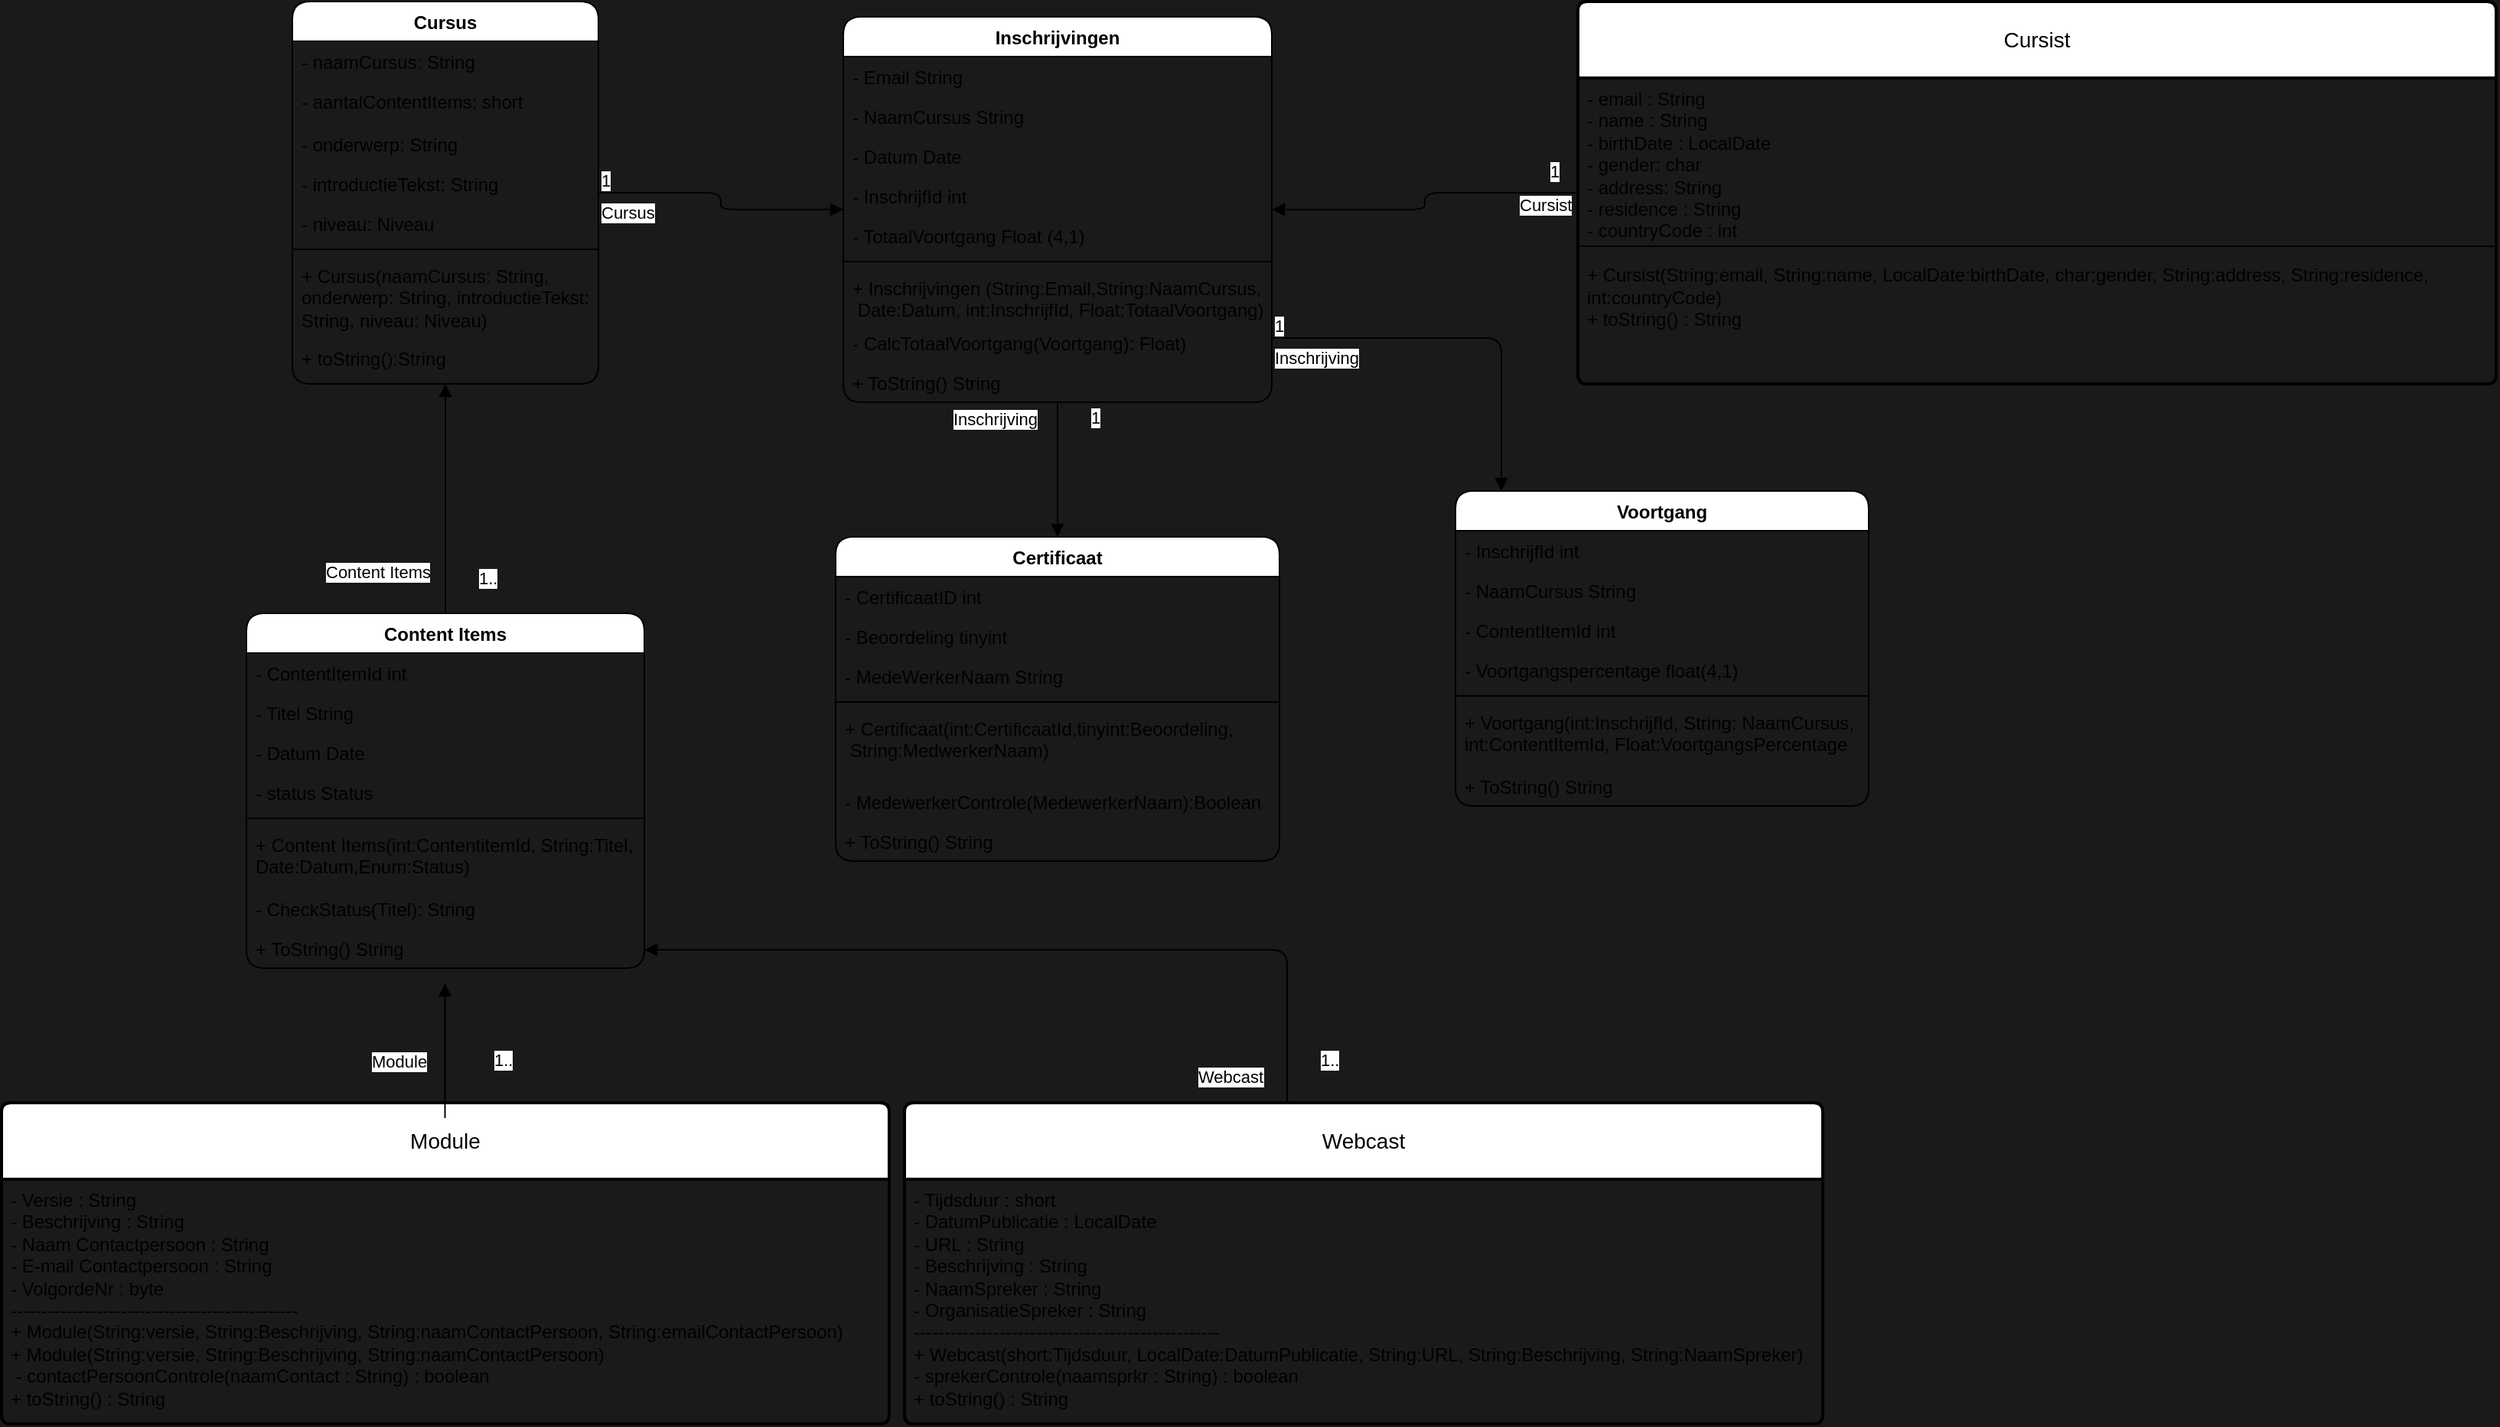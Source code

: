 <mxfile version="22.1.2" type="device">
  <diagram name="Page-1" id="VRsa5ym9e6WJD6NFvYHD">
    <mxGraphModel dx="2049" dy="1206" grid="1" gridSize="10" guides="1" tooltips="1" connect="1" arrows="1" fold="1" page="1" pageScale="1" pageWidth="850" pageHeight="1100" background="#1A1A1A" math="0" shadow="0">
      <root>
        <mxCell id="0" />
        <mxCell id="1" parent="0" />
        <mxCell id="bp6tyIvhFMyHstw4IXa1-1" value="Certificaat" style="swimlane;fontStyle=1;align=center;verticalAlign=top;childLayout=stackLayout;horizontal=1;startSize=26;horizontalStack=0;resizeParent=1;resizeParentMax=0;resizeLast=0;collapsible=1;marginBottom=0;whiteSpace=wrap;html=1;rounded=1;" parent="1" vertex="1">
          <mxGeometry x="555" y="390" width="290" height="212" as="geometry" />
        </mxCell>
        <mxCell id="bp6tyIvhFMyHstw4IXa1-2" value="- CertificaatID int" style="text;strokeColor=none;fillColor=none;align=left;verticalAlign=top;spacingLeft=4;spacingRight=4;overflow=hidden;rotatable=0;points=[[0,0.5],[1,0.5]];portConstraint=eastwest;whiteSpace=wrap;html=1;rounded=1;" parent="bp6tyIvhFMyHstw4IXa1-1" vertex="1">
          <mxGeometry y="26" width="290" height="26" as="geometry" />
        </mxCell>
        <mxCell id="bp6tyIvhFMyHstw4IXa1-5" value="- Beoordeling tinyint" style="text;strokeColor=none;fillColor=none;align=left;verticalAlign=top;spacingLeft=4;spacingRight=4;overflow=hidden;rotatable=0;points=[[0,0.5],[1,0.5]];portConstraint=eastwest;whiteSpace=wrap;html=1;rounded=1;" parent="bp6tyIvhFMyHstw4IXa1-1" vertex="1">
          <mxGeometry y="52" width="290" height="26" as="geometry" />
        </mxCell>
        <mxCell id="bp6tyIvhFMyHstw4IXa1-6" value="- MedeWerkerNaam String" style="text;strokeColor=none;fillColor=none;align=left;verticalAlign=top;spacingLeft=4;spacingRight=4;overflow=hidden;rotatable=0;points=[[0,0.5],[1,0.5]];portConstraint=eastwest;whiteSpace=wrap;html=1;rounded=1;" parent="bp6tyIvhFMyHstw4IXa1-1" vertex="1">
          <mxGeometry y="78" width="290" height="26" as="geometry" />
        </mxCell>
        <mxCell id="bp6tyIvhFMyHstw4IXa1-3" value="" style="line;strokeWidth=1;fillColor=none;align=left;verticalAlign=middle;spacingTop=-1;spacingLeft=3;spacingRight=3;rotatable=0;labelPosition=right;points=[];portConstraint=eastwest;strokeColor=inherit;rounded=1;" parent="bp6tyIvhFMyHstw4IXa1-1" vertex="1">
          <mxGeometry y="104" width="290" height="8" as="geometry" />
        </mxCell>
        <mxCell id="bp6tyIvhFMyHstw4IXa1-4" value="+ Certificaat(int:CertificaatId,tinyint:Beoordeling,&lt;br&gt;&amp;nbsp;String:MedwerkerNaam)" style="text;strokeColor=none;fillColor=none;align=left;verticalAlign=top;spacingLeft=4;spacingRight=4;overflow=hidden;rotatable=0;points=[[0,0.5],[1,0.5]];portConstraint=eastwest;whiteSpace=wrap;html=1;rounded=1;" parent="bp6tyIvhFMyHstw4IXa1-1" vertex="1">
          <mxGeometry y="112" width="290" height="48" as="geometry" />
        </mxCell>
        <mxCell id="bp6tyIvhFMyHstw4IXa1-7" value="- MedewerkerControle(MedewerkerNaam):Boolean" style="text;strokeColor=none;fillColor=none;align=left;verticalAlign=top;spacingLeft=4;spacingRight=4;overflow=hidden;rotatable=0;points=[[0,0.5],[1,0.5]];portConstraint=eastwest;whiteSpace=wrap;html=1;rounded=1;" parent="bp6tyIvhFMyHstw4IXa1-1" vertex="1">
          <mxGeometry y="160" width="290" height="26" as="geometry" />
        </mxCell>
        <mxCell id="bp6tyIvhFMyHstw4IXa1-8" value="+ ToString() String" style="text;strokeColor=none;fillColor=none;align=left;verticalAlign=top;spacingLeft=4;spacingRight=4;overflow=hidden;rotatable=0;points=[[0,0.5],[1,0.5]];portConstraint=eastwest;whiteSpace=wrap;html=1;rounded=1;" parent="bp6tyIvhFMyHstw4IXa1-1" vertex="1">
          <mxGeometry y="186" width="290" height="26" as="geometry" />
        </mxCell>
        <mxCell id="bp6tyIvhFMyHstw4IXa1-9" value="Inschrijvingen" style="swimlane;fontStyle=1;align=center;verticalAlign=top;childLayout=stackLayout;horizontal=1;startSize=26;horizontalStack=0;resizeParent=1;resizeParentMax=0;resizeLast=0;collapsible=1;marginBottom=0;whiteSpace=wrap;html=1;rounded=1;" parent="1" vertex="1">
          <mxGeometry x="560" y="50" width="280" height="252" as="geometry" />
        </mxCell>
        <mxCell id="bp6tyIvhFMyHstw4IXa1-10" value="- Email String" style="text;strokeColor=none;fillColor=none;align=left;verticalAlign=top;spacingLeft=4;spacingRight=4;overflow=hidden;rotatable=0;points=[[0,0.5],[1,0.5]];portConstraint=eastwest;whiteSpace=wrap;html=1;rounded=1;" parent="bp6tyIvhFMyHstw4IXa1-9" vertex="1">
          <mxGeometry y="26" width="280" height="26" as="geometry" />
        </mxCell>
        <mxCell id="bp6tyIvhFMyHstw4IXa1-13" value="- NaamCursus String" style="text;strokeColor=none;fillColor=none;align=left;verticalAlign=top;spacingLeft=4;spacingRight=4;overflow=hidden;rotatable=0;points=[[0,0.5],[1,0.5]];portConstraint=eastwest;whiteSpace=wrap;html=1;rounded=1;" parent="bp6tyIvhFMyHstw4IXa1-9" vertex="1">
          <mxGeometry y="52" width="280" height="26" as="geometry" />
        </mxCell>
        <mxCell id="bp6tyIvhFMyHstw4IXa1-14" value="- Datum Date" style="text;strokeColor=none;fillColor=none;align=left;verticalAlign=top;spacingLeft=4;spacingRight=4;overflow=hidden;rotatable=0;points=[[0,0.5],[1,0.5]];portConstraint=eastwest;whiteSpace=wrap;html=1;rounded=1;" parent="bp6tyIvhFMyHstw4IXa1-9" vertex="1">
          <mxGeometry y="78" width="280" height="26" as="geometry" />
        </mxCell>
        <mxCell id="bp6tyIvhFMyHstw4IXa1-15" value="- InschrijfId int&amp;nbsp;" style="text;strokeColor=none;fillColor=none;align=left;verticalAlign=top;spacingLeft=4;spacingRight=4;overflow=hidden;rotatable=0;points=[[0,0.5],[1,0.5]];portConstraint=eastwest;whiteSpace=wrap;html=1;rounded=1;" parent="bp6tyIvhFMyHstw4IXa1-9" vertex="1">
          <mxGeometry y="104" width="280" height="26" as="geometry" />
        </mxCell>
        <mxCell id="bp6tyIvhFMyHstw4IXa1-16" value="- TotaalVoortgang Float (4,1)" style="text;strokeColor=none;fillColor=none;align=left;verticalAlign=top;spacingLeft=4;spacingRight=4;overflow=hidden;rotatable=0;points=[[0,0.5],[1,0.5]];portConstraint=eastwest;whiteSpace=wrap;html=1;rounded=1;" parent="bp6tyIvhFMyHstw4IXa1-9" vertex="1">
          <mxGeometry y="130" width="280" height="26" as="geometry" />
        </mxCell>
        <mxCell id="bp6tyIvhFMyHstw4IXa1-11" value="" style="line;strokeWidth=1;fillColor=none;align=left;verticalAlign=middle;spacingTop=-1;spacingLeft=3;spacingRight=3;rotatable=0;labelPosition=right;points=[];portConstraint=eastwest;strokeColor=inherit;rounded=1;" parent="bp6tyIvhFMyHstw4IXa1-9" vertex="1">
          <mxGeometry y="156" width="280" height="8" as="geometry" />
        </mxCell>
        <mxCell id="bp6tyIvhFMyHstw4IXa1-12" value="+ Inschrijvingen (String:Email,String:NaamCursus,&lt;br&gt;&amp;nbsp;Date:Datum, int:InschrijfId, Float:TotaalVoortgang)" style="text;strokeColor=none;fillColor=none;align=left;verticalAlign=top;spacingLeft=4;spacingRight=4;overflow=hidden;rotatable=0;points=[[0,0.5],[1,0.5]];portConstraint=eastwest;whiteSpace=wrap;html=1;rounded=1;" parent="bp6tyIvhFMyHstw4IXa1-9" vertex="1">
          <mxGeometry y="164" width="280" height="36" as="geometry" />
        </mxCell>
        <mxCell id="bp6tyIvhFMyHstw4IXa1-17" value="- CalcTotaalVoortgang(Voortgang): Float)" style="text;strokeColor=none;fillColor=none;align=left;verticalAlign=top;spacingLeft=4;spacingRight=4;overflow=hidden;rotatable=0;points=[[0,0.5],[1,0.5]];portConstraint=eastwest;whiteSpace=wrap;html=1;rounded=1;" parent="bp6tyIvhFMyHstw4IXa1-9" vertex="1">
          <mxGeometry y="200" width="280" height="26" as="geometry" />
        </mxCell>
        <mxCell id="bp6tyIvhFMyHstw4IXa1-18" value="+ ToString() String" style="text;strokeColor=none;fillColor=none;align=left;verticalAlign=top;spacingLeft=4;spacingRight=4;overflow=hidden;rotatable=0;points=[[0,0.5],[1,0.5]];portConstraint=eastwest;whiteSpace=wrap;html=1;rounded=1;" parent="bp6tyIvhFMyHstw4IXa1-9" vertex="1">
          <mxGeometry y="226" width="280" height="26" as="geometry" />
        </mxCell>
        <mxCell id="bp6tyIvhFMyHstw4IXa1-20" value="Voortgang" style="swimlane;fontStyle=1;align=center;verticalAlign=top;childLayout=stackLayout;horizontal=1;startSize=26;horizontalStack=0;resizeParent=1;resizeParentMax=0;resizeLast=0;collapsible=1;marginBottom=0;whiteSpace=wrap;html=1;rounded=1;" parent="1" vertex="1">
          <mxGeometry x="960" y="360" width="270" height="206" as="geometry" />
        </mxCell>
        <mxCell id="bp6tyIvhFMyHstw4IXa1-21" value="- InschrijfId int" style="text;strokeColor=none;fillColor=none;align=left;verticalAlign=top;spacingLeft=4;spacingRight=4;overflow=hidden;rotatable=0;points=[[0,0.5],[1,0.5]];portConstraint=eastwest;whiteSpace=wrap;html=1;rounded=1;" parent="bp6tyIvhFMyHstw4IXa1-20" vertex="1">
          <mxGeometry y="26" width="270" height="26" as="geometry" />
        </mxCell>
        <mxCell id="bp6tyIvhFMyHstw4IXa1-24" value="- NaamCursus String" style="text;strokeColor=none;fillColor=none;align=left;verticalAlign=top;spacingLeft=4;spacingRight=4;overflow=hidden;rotatable=0;points=[[0,0.5],[1,0.5]];portConstraint=eastwest;whiteSpace=wrap;html=1;rounded=1;" parent="bp6tyIvhFMyHstw4IXa1-20" vertex="1">
          <mxGeometry y="52" width="270" height="26" as="geometry" />
        </mxCell>
        <mxCell id="bp6tyIvhFMyHstw4IXa1-25" value="- ContentItemId int" style="text;strokeColor=none;fillColor=none;align=left;verticalAlign=top;spacingLeft=4;spacingRight=4;overflow=hidden;rotatable=0;points=[[0,0.5],[1,0.5]];portConstraint=eastwest;whiteSpace=wrap;html=1;rounded=1;" parent="bp6tyIvhFMyHstw4IXa1-20" vertex="1">
          <mxGeometry y="78" width="270" height="26" as="geometry" />
        </mxCell>
        <mxCell id="bp6tyIvhFMyHstw4IXa1-26" value="- Voortgangspercentage float(4,1)" style="text;strokeColor=none;fillColor=none;align=left;verticalAlign=top;spacingLeft=4;spacingRight=4;overflow=hidden;rotatable=0;points=[[0,0.5],[1,0.5]];portConstraint=eastwest;whiteSpace=wrap;html=1;rounded=1;" parent="bp6tyIvhFMyHstw4IXa1-20" vertex="1">
          <mxGeometry y="104" width="270" height="26" as="geometry" />
        </mxCell>
        <mxCell id="bp6tyIvhFMyHstw4IXa1-22" value="" style="line;strokeWidth=1;fillColor=none;align=left;verticalAlign=middle;spacingTop=-1;spacingLeft=3;spacingRight=3;rotatable=0;labelPosition=right;points=[];portConstraint=eastwest;strokeColor=inherit;rounded=1;" parent="bp6tyIvhFMyHstw4IXa1-20" vertex="1">
          <mxGeometry y="130" width="270" height="8" as="geometry" />
        </mxCell>
        <mxCell id="bp6tyIvhFMyHstw4IXa1-23" value="+ Voortgang(int:InschrijfId, String: NaamCursus, int:ContentItemId, Float:VoortgangsPercentage" style="text;strokeColor=none;fillColor=none;align=left;verticalAlign=top;spacingLeft=4;spacingRight=4;overflow=hidden;rotatable=0;points=[[0,0.5],[1,0.5]];portConstraint=eastwest;whiteSpace=wrap;html=1;rounded=1;" parent="bp6tyIvhFMyHstw4IXa1-20" vertex="1">
          <mxGeometry y="138" width="270" height="42" as="geometry" />
        </mxCell>
        <mxCell id="bp6tyIvhFMyHstw4IXa1-27" value="+ ToString() String" style="text;strokeColor=none;fillColor=none;align=left;verticalAlign=top;spacingLeft=4;spacingRight=4;overflow=hidden;rotatable=0;points=[[0,0.5],[1,0.5]];portConstraint=eastwest;whiteSpace=wrap;html=1;rounded=1;" parent="bp6tyIvhFMyHstw4IXa1-20" vertex="1">
          <mxGeometry y="180" width="270" height="26" as="geometry" />
        </mxCell>
        <mxCell id="q3eAp9yXfM5Ob2Twd-14-1" value="Cursist" style="swimlane;childLayout=stackLayout;horizontal=1;startSize=50;horizontalStack=0;rounded=1;fontSize=14;fontStyle=0;strokeWidth=2;resizeParent=0;resizeLast=1;shadow=0;align=center;arcSize=4;whiteSpace=wrap;html=1;" vertex="1" parent="1">
          <mxGeometry x="1040" y="40" width="600" height="250" as="geometry" />
        </mxCell>
        <mxCell id="q3eAp9yXfM5Ob2Twd-14-2" value="" style="endArrow=none;html=1;rounded=1;" edge="1" parent="q3eAp9yXfM5Ob2Twd-14-1">
          <mxGeometry width="50" height="50" relative="1" as="geometry">
            <mxPoint y="160" as="sourcePoint" />
            <mxPoint x="600" y="160" as="targetPoint" />
          </mxGeometry>
        </mxCell>
        <mxCell id="q3eAp9yXfM5Ob2Twd-14-3" value="- email : String&lt;br&gt;- name : String&lt;br&gt;- birthDate : LocalDate&lt;br&gt;- gender: char&lt;br&gt;- address: String&lt;br&gt;- residence : String&lt;br&gt;- countryCode : int&amp;nbsp;&lt;br&gt;&lt;br&gt;+ Cursist(String:email, String:name, LocalDate:birthDate, char:gender, String:address, String:residence, &lt;br&gt;int:countryCode)&lt;br&gt;+ toString() : String" style="align=left;strokeColor=none;fillColor=none;spacingLeft=4;fontSize=12;verticalAlign=top;resizable=0;rotatable=0;part=1;html=1;rounded=1;" vertex="1" parent="q3eAp9yXfM5Ob2Twd-14-1">
          <mxGeometry y="50" width="600" height="200" as="geometry" />
        </mxCell>
        <mxCell id="q3eAp9yXfM5Ob2Twd-14-4" value="Module" style="swimlane;childLayout=stackLayout;horizontal=1;startSize=50;horizontalStack=0;rounded=1;fontSize=14;fontStyle=0;strokeWidth=2;resizeParent=0;resizeLast=1;shadow=0;align=center;arcSize=4;whiteSpace=wrap;html=1;" vertex="1" parent="1">
          <mxGeometry x="10" y="760" width="580" height="210" as="geometry" />
        </mxCell>
        <mxCell id="q3eAp9yXfM5Ob2Twd-14-5" value="- Versie : String&lt;br&gt;- Beschrijving : String&lt;br&gt;- Naam Contactpersoon : String&lt;br&gt;- E-mail Contactpersoon : String&lt;br&gt;- VolgordeNr : byte&amp;nbsp;&lt;br&gt;-----------------------------------------------&lt;br&gt;+ Module(String:versie, String:Beschrijving, String:naamContactPersoon, String:emailContactPersoon)&lt;br&gt;+ Module(String:versie, String:Beschrijving, String:naamContactPersoon)&lt;br style=&quot;border-color: var(--border-color);&quot;&gt;&amp;nbsp;- contactPersoonControle(naamContact : String) : boolean&lt;br&gt;+ toString() : String" style="align=left;strokeColor=none;fillColor=none;spacingLeft=4;fontSize=12;verticalAlign=top;resizable=0;rotatable=0;part=1;html=1;rounded=1;" vertex="1" parent="q3eAp9yXfM5Ob2Twd-14-4">
          <mxGeometry y="50" width="580" height="160" as="geometry" />
        </mxCell>
        <mxCell id="q3eAp9yXfM5Ob2Twd-14-6" value="Webcast" style="swimlane;childLayout=stackLayout;horizontal=1;startSize=50;horizontalStack=0;rounded=1;fontSize=14;fontStyle=0;strokeWidth=2;resizeParent=0;resizeLast=1;shadow=0;dashed=0;align=center;arcSize=4;whiteSpace=wrap;html=1;" vertex="1" parent="1">
          <mxGeometry x="600" y="760" width="600" height="210" as="geometry" />
        </mxCell>
        <mxCell id="q3eAp9yXfM5Ob2Twd-14-7" value="- Tijdsduur : short&lt;br&gt;- DatumPublicatie : LocalDate&lt;br&gt;- URL : String&lt;br&gt;- Beschrijving : String&lt;br&gt;- NaamSpreker : String&lt;br&gt;- OrganisatieSpreker : String&lt;br&gt;--------------------------------------------------&lt;br&gt;+ Webcast(short:Tijdsduur, LocalDate:DatumPublicatie, String:URL, String:Beschrijving, String:NaamSpreker)&lt;br&gt;- sprekerControle(naamsprkr : String) : boolean&lt;br&gt;+ toString() : String" style="align=left;strokeColor=none;fillColor=none;spacingLeft=4;fontSize=12;verticalAlign=top;resizable=0;rotatable=0;part=1;html=1;rounded=1;" vertex="1" parent="q3eAp9yXfM5Ob2Twd-14-6">
          <mxGeometry y="50" width="600" height="160" as="geometry" />
        </mxCell>
        <mxCell id="q3eAp9yXfM5Ob2Twd-14-8" value="Cursus" style="swimlane;fontStyle=1;align=center;verticalAlign=top;childLayout=stackLayout;horizontal=1;startSize=26;horizontalStack=0;resizeParent=1;resizeParentMax=0;resizeLast=0;collapsible=1;marginBottom=0;whiteSpace=wrap;html=1;rounded=1;" vertex="1" parent="1">
          <mxGeometry x="200" y="40" width="200" height="250" as="geometry" />
        </mxCell>
        <mxCell id="q3eAp9yXfM5Ob2Twd-14-9" value="- naamCursus: String" style="text;strokeColor=none;fillColor=none;align=left;verticalAlign=top;spacingLeft=4;spacingRight=4;overflow=hidden;rotatable=0;points=[[0,0.5],[1,0.5]];portConstraint=eastwest;whiteSpace=wrap;html=1;rounded=1;" vertex="1" parent="q3eAp9yXfM5Ob2Twd-14-8">
          <mxGeometry y="26" width="200" height="26" as="geometry" />
        </mxCell>
        <mxCell id="q3eAp9yXfM5Ob2Twd-14-10" value="- aantalContentItems: short" style="text;strokeColor=none;fillColor=none;align=left;verticalAlign=top;spacingLeft=4;spacingRight=4;overflow=hidden;rotatable=0;points=[[0,0.5],[1,0.5]];portConstraint=eastwest;whiteSpace=wrap;html=1;rounded=1;" vertex="1" parent="q3eAp9yXfM5Ob2Twd-14-8">
          <mxGeometry y="52" width="200" height="28" as="geometry" />
        </mxCell>
        <mxCell id="q3eAp9yXfM5Ob2Twd-14-11" value="- onderwerp: String" style="text;strokeColor=none;fillColor=none;align=left;verticalAlign=top;spacingLeft=4;spacingRight=4;overflow=hidden;rotatable=0;points=[[0,0.5],[1,0.5]];portConstraint=eastwest;whiteSpace=wrap;html=1;rounded=1;" vertex="1" parent="q3eAp9yXfM5Ob2Twd-14-8">
          <mxGeometry y="80" width="200" height="26" as="geometry" />
        </mxCell>
        <mxCell id="q3eAp9yXfM5Ob2Twd-14-12" value="- introductieTekst: String" style="text;strokeColor=none;fillColor=none;align=left;verticalAlign=top;spacingLeft=4;spacingRight=4;overflow=hidden;rotatable=0;points=[[0,0.5],[1,0.5]];portConstraint=eastwest;whiteSpace=wrap;html=1;rounded=1;" vertex="1" parent="q3eAp9yXfM5Ob2Twd-14-8">
          <mxGeometry y="106" width="200" height="26" as="geometry" />
        </mxCell>
        <mxCell id="q3eAp9yXfM5Ob2Twd-14-13" value="- niveau: Niveau" style="text;strokeColor=none;fillColor=none;align=left;verticalAlign=top;spacingLeft=4;spacingRight=4;overflow=hidden;rotatable=0;points=[[0,0.5],[1,0.5]];portConstraint=eastwest;whiteSpace=wrap;html=1;rounded=1;" vertex="1" parent="q3eAp9yXfM5Ob2Twd-14-8">
          <mxGeometry y="132" width="200" height="26" as="geometry" />
        </mxCell>
        <mxCell id="q3eAp9yXfM5Ob2Twd-14-14" value="" style="line;strokeWidth=1;fillColor=none;align=left;verticalAlign=middle;spacingTop=-1;spacingLeft=3;spacingRight=3;rotatable=0;labelPosition=right;points=[];portConstraint=eastwest;strokeColor=inherit;rounded=1;" vertex="1" parent="q3eAp9yXfM5Ob2Twd-14-8">
          <mxGeometry y="158" width="200" height="8" as="geometry" />
        </mxCell>
        <mxCell id="q3eAp9yXfM5Ob2Twd-14-15" value="+ Cursus(naamCursus: String, onderwerp: String, introductieTekst: String, niveau: Niveau)" style="text;strokeColor=none;fillColor=none;align=left;verticalAlign=top;spacingLeft=4;spacingRight=4;overflow=hidden;rotatable=0;points=[[0,0.5],[1,0.5]];portConstraint=eastwest;whiteSpace=wrap;html=1;rounded=1;" vertex="1" parent="q3eAp9yXfM5Ob2Twd-14-8">
          <mxGeometry y="166" width="200" height="54" as="geometry" />
        </mxCell>
        <mxCell id="q3eAp9yXfM5Ob2Twd-14-16" value="+ toString():String" style="text;strokeColor=none;fillColor=none;align=left;verticalAlign=top;spacingLeft=4;spacingRight=4;overflow=hidden;rotatable=0;points=[[0,0.5],[1,0.5]];portConstraint=eastwest;whiteSpace=wrap;html=1;rounded=1;" vertex="1" parent="q3eAp9yXfM5Ob2Twd-14-8">
          <mxGeometry y="220" width="200" height="30" as="geometry" />
        </mxCell>
        <mxCell id="q3eAp9yXfM5Ob2Twd-14-17" value="Content Items" style="swimlane;fontStyle=1;align=center;verticalAlign=top;childLayout=stackLayout;horizontal=1;startSize=26;horizontalStack=0;resizeParent=1;resizeParentMax=0;resizeLast=0;collapsible=1;marginBottom=0;whiteSpace=wrap;html=1;rounded=1;" vertex="1" parent="1">
          <mxGeometry x="170" y="440" width="260" height="232" as="geometry" />
        </mxCell>
        <mxCell id="q3eAp9yXfM5Ob2Twd-14-18" value="- ContentItemId int" style="text;strokeColor=none;fillColor=none;align=left;verticalAlign=top;spacingLeft=4;spacingRight=4;overflow=hidden;rotatable=0;points=[[0,0.5],[1,0.5]];portConstraint=eastwest;whiteSpace=wrap;html=1;rounded=1;" vertex="1" parent="q3eAp9yXfM5Ob2Twd-14-17">
          <mxGeometry y="26" width="260" height="26" as="geometry" />
        </mxCell>
        <mxCell id="q3eAp9yXfM5Ob2Twd-14-19" value="- Titel String" style="text;strokeColor=none;fillColor=none;align=left;verticalAlign=top;spacingLeft=4;spacingRight=4;overflow=hidden;rotatable=0;points=[[0,0.5],[1,0.5]];portConstraint=eastwest;whiteSpace=wrap;html=1;rounded=1;" vertex="1" parent="q3eAp9yXfM5Ob2Twd-14-17">
          <mxGeometry y="52" width="260" height="26" as="geometry" />
        </mxCell>
        <mxCell id="q3eAp9yXfM5Ob2Twd-14-21" value="- Datum Date" style="text;strokeColor=none;fillColor=none;align=left;verticalAlign=top;spacingLeft=4;spacingRight=4;overflow=hidden;rotatable=0;points=[[0,0.5],[1,0.5]];portConstraint=eastwest;whiteSpace=wrap;html=1;rounded=1;" vertex="1" parent="q3eAp9yXfM5Ob2Twd-14-17">
          <mxGeometry y="78" width="260" height="26" as="geometry" />
        </mxCell>
        <mxCell id="q3eAp9yXfM5Ob2Twd-14-22" value="- status Status" style="text;strokeColor=none;fillColor=none;align=left;verticalAlign=top;spacingLeft=4;spacingRight=4;overflow=hidden;rotatable=0;points=[[0,0.5],[1,0.5]];portConstraint=eastwest;whiteSpace=wrap;html=1;rounded=1;" vertex="1" parent="q3eAp9yXfM5Ob2Twd-14-17">
          <mxGeometry y="104" width="260" height="26" as="geometry" />
        </mxCell>
        <mxCell id="q3eAp9yXfM5Ob2Twd-14-23" value="" style="line;strokeWidth=1;fillColor=none;align=left;verticalAlign=middle;spacingTop=-1;spacingLeft=3;spacingRight=3;rotatable=0;labelPosition=right;points=[];portConstraint=eastwest;strokeColor=inherit;rounded=1;" vertex="1" parent="q3eAp9yXfM5Ob2Twd-14-17">
          <mxGeometry y="130" width="260" height="8" as="geometry" />
        </mxCell>
        <mxCell id="q3eAp9yXfM5Ob2Twd-14-24" value="+ Content Items(int:ContentitemId, String:Titel,&lt;br&gt;Date:Datum,Enum:Status)" style="text;strokeColor=none;fillColor=none;align=left;verticalAlign=top;spacingLeft=4;spacingRight=4;overflow=hidden;rotatable=0;points=[[0,0.5],[1,0.5]];portConstraint=eastwest;whiteSpace=wrap;html=1;rounded=1;" vertex="1" parent="q3eAp9yXfM5Ob2Twd-14-17">
          <mxGeometry y="138" width="260" height="42" as="geometry" />
        </mxCell>
        <mxCell id="q3eAp9yXfM5Ob2Twd-14-25" value="- CheckStatus(Titel): String" style="text;strokeColor=none;fillColor=none;align=left;verticalAlign=top;spacingLeft=4;spacingRight=4;overflow=hidden;rotatable=0;points=[[0,0.5],[1,0.5]];portConstraint=eastwest;whiteSpace=wrap;html=1;rounded=1;" vertex="1" parent="q3eAp9yXfM5Ob2Twd-14-17">
          <mxGeometry y="180" width="260" height="26" as="geometry" />
        </mxCell>
        <mxCell id="q3eAp9yXfM5Ob2Twd-14-26" value="+ ToString() String" style="text;strokeColor=none;fillColor=none;align=left;verticalAlign=top;spacingLeft=4;spacingRight=4;overflow=hidden;rotatable=0;points=[[0,0.5],[1,0.5]];portConstraint=eastwest;whiteSpace=wrap;html=1;rounded=1;" vertex="1" parent="q3eAp9yXfM5Ob2Twd-14-17">
          <mxGeometry y="206" width="260" height="26" as="geometry" />
        </mxCell>
        <mxCell id="q3eAp9yXfM5Ob2Twd-14-27" value="Module" style="endArrow=block;endFill=1;html=1;edgeStyle=orthogonalEdgeStyle;align=left;verticalAlign=top;rounded=1;" edge="1" parent="1">
          <mxGeometry x="0.136" y="50" relative="1" as="geometry">
            <mxPoint x="299.76" y="770" as="sourcePoint" />
            <mxPoint x="299.76" y="682" as="targetPoint" />
            <mxPoint as="offset" />
          </mxGeometry>
        </mxCell>
        <mxCell id="q3eAp9yXfM5Ob2Twd-14-28" value="1.." style="edgeLabel;resizable=0;html=1;align=left;verticalAlign=bottom;rounded=1;" connectable="0" vertex="1" parent="q3eAp9yXfM5Ob2Twd-14-27">
          <mxGeometry x="-1" relative="1" as="geometry">
            <mxPoint x="30" y="-30" as="offset" />
          </mxGeometry>
        </mxCell>
        <mxCell id="q3eAp9yXfM5Ob2Twd-14-29" value="Webcast" style="endArrow=block;endFill=1;html=1;edgeStyle=orthogonalEdgeStyle;align=left;verticalAlign=top;rounded=1;" edge="1" parent="1" source="q3eAp9yXfM5Ob2Twd-14-6" target="q3eAp9yXfM5Ob2Twd-14-17">
          <mxGeometry x="-0.882" y="60" relative="1" as="geometry">
            <mxPoint x="800" y="560" as="sourcePoint" />
            <mxPoint x="470" y="660" as="targetPoint" />
            <Array as="points">
              <mxPoint x="850" y="660" />
            </Array>
            <mxPoint as="offset" />
          </mxGeometry>
        </mxCell>
        <mxCell id="q3eAp9yXfM5Ob2Twd-14-30" value="1.." style="edgeLabel;resizable=0;html=1;align=left;verticalAlign=bottom;rounded=1;" connectable="0" vertex="1" parent="q3eAp9yXfM5Ob2Twd-14-29">
          <mxGeometry x="-1" relative="1" as="geometry">
            <mxPoint x="20" y="-20" as="offset" />
          </mxGeometry>
        </mxCell>
        <mxCell id="q3eAp9yXfM5Ob2Twd-14-31" value="Content Items" style="endArrow=block;endFill=1;html=1;edgeStyle=orthogonalEdgeStyle;align=left;verticalAlign=top;rounded=1;" edge="1" parent="1" source="q3eAp9yXfM5Ob2Twd-14-17" target="q3eAp9yXfM5Ob2Twd-14-8">
          <mxGeometry x="-0.467" y="80" relative="1" as="geometry">
            <mxPoint x="280" y="340" as="sourcePoint" />
            <mxPoint x="440" y="340" as="targetPoint" />
            <mxPoint as="offset" />
          </mxGeometry>
        </mxCell>
        <mxCell id="q3eAp9yXfM5Ob2Twd-14-32" value="1.." style="edgeLabel;resizable=0;html=1;align=left;verticalAlign=bottom;rounded=1;" connectable="0" vertex="1" parent="q3eAp9yXfM5Ob2Twd-14-31">
          <mxGeometry x="-1" relative="1" as="geometry">
            <mxPoint x="20" y="-15" as="offset" />
          </mxGeometry>
        </mxCell>
        <mxCell id="q3eAp9yXfM5Ob2Twd-14-33" value="Cursus" style="endArrow=block;endFill=1;html=1;edgeStyle=orthogonalEdgeStyle;align=left;verticalAlign=top;rounded=1;" edge="1" parent="1" source="q3eAp9yXfM5Ob2Twd-14-8" target="bp6tyIvhFMyHstw4IXa1-9">
          <mxGeometry x="-1" relative="1" as="geometry">
            <mxPoint x="400" y="175.76" as="sourcePoint" />
            <mxPoint x="560" y="175.76" as="targetPoint" />
          </mxGeometry>
        </mxCell>
        <mxCell id="q3eAp9yXfM5Ob2Twd-14-34" value="1" style="edgeLabel;resizable=0;html=1;align=left;verticalAlign=bottom;rounded=1;" connectable="0" vertex="1" parent="q3eAp9yXfM5Ob2Twd-14-33">
          <mxGeometry x="-1" relative="1" as="geometry" />
        </mxCell>
        <mxCell id="q3eAp9yXfM5Ob2Twd-14-35" value="Cursist" style="endArrow=block;endFill=1;html=1;edgeStyle=orthogonalEdgeStyle;align=left;verticalAlign=top;rounded=1;" edge="1" parent="1" source="q3eAp9yXfM5Ob2Twd-14-1" target="bp6tyIvhFMyHstw4IXa1-9">
          <mxGeometry x="-0.621" y="-5" relative="1" as="geometry">
            <mxPoint x="900" y="250" as="sourcePoint" />
            <mxPoint x="1060" y="250" as="targetPoint" />
            <mxPoint as="offset" />
          </mxGeometry>
        </mxCell>
        <mxCell id="q3eAp9yXfM5Ob2Twd-14-36" value="1" style="edgeLabel;resizable=0;html=1;align=left;verticalAlign=bottom;rounded=1;" connectable="0" vertex="1" parent="q3eAp9yXfM5Ob2Twd-14-35">
          <mxGeometry x="-1" relative="1" as="geometry">
            <mxPoint x="-20" y="-6" as="offset" />
          </mxGeometry>
        </mxCell>
        <mxCell id="q3eAp9yXfM5Ob2Twd-14-37" value="Inschrijving" style="endArrow=block;endFill=1;html=1;edgeStyle=orthogonalEdgeStyle;align=left;verticalAlign=top;rounded=1;" edge="1" parent="1" source="bp6tyIvhFMyHstw4IXa1-9" target="bp6tyIvhFMyHstw4IXa1-1">
          <mxGeometry x="-1" y="-70" relative="1" as="geometry">
            <mxPoint x="570" y="390" as="sourcePoint" />
            <mxPoint x="730" y="390" as="targetPoint" />
            <mxPoint y="-2" as="offset" />
          </mxGeometry>
        </mxCell>
        <mxCell id="q3eAp9yXfM5Ob2Twd-14-38" value="1" style="edgeLabel;resizable=0;html=1;align=left;verticalAlign=bottom;rounded=1;" connectable="0" vertex="1" parent="q3eAp9yXfM5Ob2Twd-14-37">
          <mxGeometry x="-1" relative="1" as="geometry">
            <mxPoint x="20" y="18" as="offset" />
          </mxGeometry>
        </mxCell>
        <mxCell id="q3eAp9yXfM5Ob2Twd-14-39" value="Inschrijving" style="endArrow=block;endFill=1;html=1;edgeStyle=orthogonalEdgeStyle;align=left;verticalAlign=top;rounded=1;" edge="1" parent="1" source="bp6tyIvhFMyHstw4IXa1-9" target="bp6tyIvhFMyHstw4IXa1-20">
          <mxGeometry x="-1" relative="1" as="geometry">
            <mxPoint x="900" y="390" as="sourcePoint" />
            <mxPoint x="1060" y="390" as="targetPoint" />
            <Array as="points">
              <mxPoint x="990" y="260" />
            </Array>
          </mxGeometry>
        </mxCell>
        <mxCell id="q3eAp9yXfM5Ob2Twd-14-40" value="1" style="edgeLabel;resizable=0;html=1;align=left;verticalAlign=bottom;rounded=1;" connectable="0" vertex="1" parent="q3eAp9yXfM5Ob2Twd-14-39">
          <mxGeometry x="-1" relative="1" as="geometry" />
        </mxCell>
      </root>
    </mxGraphModel>
  </diagram>
</mxfile>

